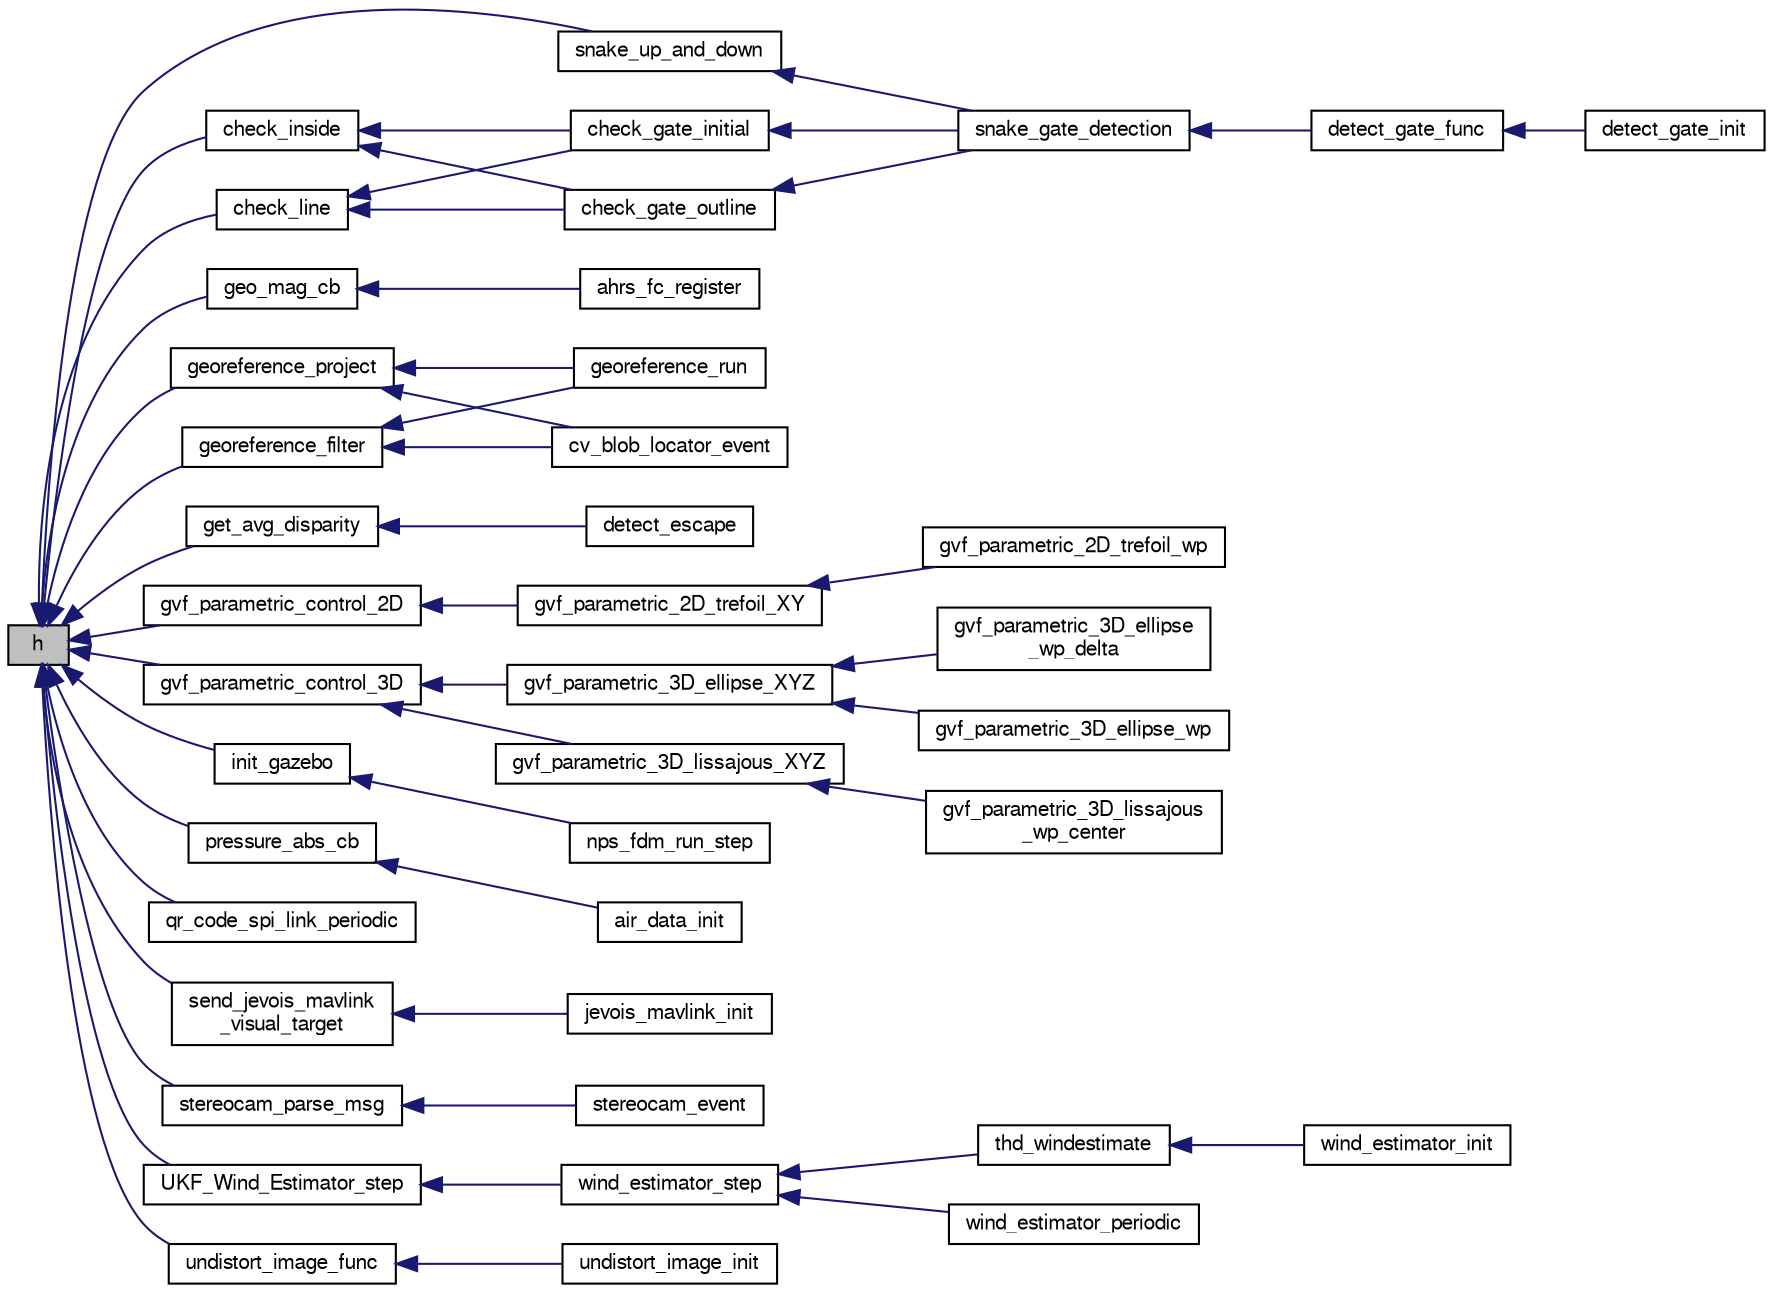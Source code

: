 digraph "h"
{
  edge [fontname="FreeSans",fontsize="10",labelfontname="FreeSans",labelfontsize="10"];
  node [fontname="FreeSans",fontsize="10",shape=record];
  rankdir="LR";
  Node1 [label="h",height=0.2,width=0.4,color="black", fillcolor="grey75", style="filled", fontcolor="black"];
  Node1 -> Node2 [dir="back",color="midnightblue",fontsize="10",style="solid",fontname="FreeSans"];
  Node2 [label="check_inside",height=0.2,width=0.4,color="black", fillcolor="white", style="filled",URL="$snake__gate__detection_8h.html#ad427f2f71b35a1c9cfddeda6016eadbf"];
  Node2 -> Node3 [dir="back",color="midnightblue",fontsize="10",style="solid",fontname="FreeSans"];
  Node3 [label="check_gate_initial",height=0.2,width=0.4,color="black", fillcolor="white", style="filled",URL="$snake__gate__detection_8h.html#a73abc8b369efb049abd410dc504e441d",tooltip="Check the outline and the center of the gate. "];
  Node3 -> Node4 [dir="back",color="midnightblue",fontsize="10",style="solid",fontname="FreeSans"];
  Node4 [label="snake_gate_detection",height=0.2,width=0.4,color="black", fillcolor="white", style="filled",URL="$snake__gate__detection_8h.html#a6f4b4ad6fe02036ec21c3ad960c041bd",tooltip="Run snake gate detection on an image. "];
  Node4 -> Node5 [dir="back",color="midnightblue",fontsize="10",style="solid",fontname="FreeSans"];
  Node5 [label="detect_gate_func",height=0.2,width=0.4,color="black", fillcolor="white", style="filled",URL="$detect__gate_8c.html#a33f5e6c0b684ec61feb65db935e01ff9"];
  Node5 -> Node6 [dir="back",color="midnightblue",fontsize="10",style="solid",fontname="FreeSans"];
  Node6 [label="detect_gate_init",height=0.2,width=0.4,color="black", fillcolor="white", style="filled",URL="$detect__gate_8h.html#afad85937ed43b1d2963bec59f0031ec1"];
  Node2 -> Node7 [dir="back",color="midnightblue",fontsize="10",style="solid",fontname="FreeSans"];
  Node7 [label="check_gate_outline",height=0.2,width=0.4,color="black", fillcolor="white", style="filled",URL="$snake__gate__detection_8h.html#ace002ac27557c54636e18910bbf442b8",tooltip="Check only the outline of the gate. "];
  Node7 -> Node4 [dir="back",color="midnightblue",fontsize="10",style="solid",fontname="FreeSans"];
  Node1 -> Node8 [dir="back",color="midnightblue",fontsize="10",style="solid",fontname="FreeSans"];
  Node8 [label="check_line",height=0.2,width=0.4,color="black", fillcolor="white", style="filled",URL="$snake__gate__detection_8h.html#a4fc05622300f85dd1b71353c16923ca6",tooltip="Checks whether points on a line between two 2D-points are of a given color. "];
  Node8 -> Node3 [dir="back",color="midnightblue",fontsize="10",style="solid",fontname="FreeSans"];
  Node8 -> Node7 [dir="back",color="midnightblue",fontsize="10",style="solid",fontname="FreeSans"];
  Node1 -> Node9 [dir="back",color="midnightblue",fontsize="10",style="solid",fontname="FreeSans"];
  Node9 [label="geo_mag_cb",height=0.2,width=0.4,color="black", fillcolor="white", style="filled",URL="$ahrs__float__cmpl__wrapper_8c.html#ab4e8744a32b22245ff10f367b2b7c6b3"];
  Node9 -> Node10 [dir="back",color="midnightblue",fontsize="10",style="solid",fontname="FreeSans"];
  Node10 [label="ahrs_fc_register",height=0.2,width=0.4,color="black", fillcolor="white", style="filled",URL="$ahrs__float__cmpl__wrapper_8h.html#aa47cd2e2f95362dd732bac1f275344e0"];
  Node1 -> Node11 [dir="back",color="midnightblue",fontsize="10",style="solid",fontname="FreeSans"];
  Node11 [label="georeference_filter",height=0.2,width=0.4,color="black", fillcolor="white", style="filled",URL="$cv__georeference_8h.html#a551f2542023388240a3573ca7e223aec"];
  Node11 -> Node12 [dir="back",color="midnightblue",fontsize="10",style="solid",fontname="FreeSans"];
  Node12 [label="cv_blob_locator_event",height=0.2,width=0.4,color="black", fillcolor="white", style="filled",URL="$cv__blob__locator_8h.html#a391703403d5b9f54b9aeb1ef368be61b"];
  Node11 -> Node13 [dir="back",color="midnightblue",fontsize="10",style="solid",fontname="FreeSans"];
  Node13 [label="georeference_run",height=0.2,width=0.4,color="black", fillcolor="white", style="filled",URL="$cv__georeference_8h.html#a913d1504b4e33a803c6f5ab06721fd6b"];
  Node1 -> Node14 [dir="back",color="midnightblue",fontsize="10",style="solid",fontname="FreeSans"];
  Node14 [label="georeference_project",height=0.2,width=0.4,color="black", fillcolor="white", style="filled",URL="$cv__georeference_8h.html#a230ffda49b65d6b6963063af8ab73e00"];
  Node14 -> Node12 [dir="back",color="midnightblue",fontsize="10",style="solid",fontname="FreeSans"];
  Node14 -> Node13 [dir="back",color="midnightblue",fontsize="10",style="solid",fontname="FreeSans"];
  Node1 -> Node15 [dir="back",color="midnightblue",fontsize="10",style="solid",fontname="FreeSans"];
  Node15 [label="get_avg_disparity",height=0.2,width=0.4,color="black", fillcolor="white", style="filled",URL="$detect__window_8h.html#a5e92fb9bd0ce39a8775e7e98a0a987ec"];
  Node15 -> Node16 [dir="back",color="midnightblue",fontsize="10",style="solid",fontname="FreeSans"];
  Node16 [label="detect_escape",height=0.2,width=0.4,color="black", fillcolor="white", style="filled",URL="$detect__window_8h.html#afe15b8dbeece20cca4e81dd0ef0ed327"];
  Node1 -> Node17 [dir="back",color="midnightblue",fontsize="10",style="solid",fontname="FreeSans"];
  Node17 [label="gvf_parametric_control_2D",height=0.2,width=0.4,color="black", fillcolor="white", style="filled",URL="$gvf__parametric_8h.html#a0bf257db90fb490ee9a81e2b11bf4ff0"];
  Node17 -> Node18 [dir="back",color="midnightblue",fontsize="10",style="solid",fontname="FreeSans"];
  Node18 [label="gvf_parametric_2D_trefoil_XY",height=0.2,width=0.4,color="black", fillcolor="white", style="filled",URL="$gvf__parametric_8h.html#a6c8f08d6af72cdf0464bb4e5d045e468",tooltip="2D TRAJECTORIES "];
  Node18 -> Node19 [dir="back",color="midnightblue",fontsize="10",style="solid",fontname="FreeSans"];
  Node19 [label="gvf_parametric_2D_trefoil_wp",height=0.2,width=0.4,color="black", fillcolor="white", style="filled",URL="$gvf__parametric_8h.html#a6588257572edece7320c5bf24724e6c0"];
  Node1 -> Node20 [dir="back",color="midnightblue",fontsize="10",style="solid",fontname="FreeSans"];
  Node20 [label="gvf_parametric_control_3D",height=0.2,width=0.4,color="black", fillcolor="white", style="filled",URL="$gvf__parametric_8h.html#a03440442b6ccf59e11311446f386186e"];
  Node20 -> Node21 [dir="back",color="midnightblue",fontsize="10",style="solid",fontname="FreeSans"];
  Node21 [label="gvf_parametric_3D_ellipse_XYZ",height=0.2,width=0.4,color="black", fillcolor="white", style="filled",URL="$gvf__parametric_8h.html#a3ecdfd7486513cfba5c123d182dd2dde",tooltip="3D TRAJECTORIES "];
  Node21 -> Node22 [dir="back",color="midnightblue",fontsize="10",style="solid",fontname="FreeSans"];
  Node22 [label="gvf_parametric_3D_ellipse_wp",height=0.2,width=0.4,color="black", fillcolor="white", style="filled",URL="$gvf__parametric_8h.html#af24c780f81bd34eb0f06acdded52c7e0"];
  Node21 -> Node23 [dir="back",color="midnightblue",fontsize="10",style="solid",fontname="FreeSans"];
  Node23 [label="gvf_parametric_3D_ellipse\l_wp_delta",height=0.2,width=0.4,color="black", fillcolor="white", style="filled",URL="$gvf__parametric_8h.html#a9b703b59085a16acba13dc977f566358"];
  Node20 -> Node24 [dir="back",color="midnightblue",fontsize="10",style="solid",fontname="FreeSans"];
  Node24 [label="gvf_parametric_3D_lissajous_XYZ",height=0.2,width=0.4,color="black", fillcolor="white", style="filled",URL="$gvf__parametric_8h.html#a7746ba6a61f5a79b67c61fe1abca8fce"];
  Node24 -> Node25 [dir="back",color="midnightblue",fontsize="10",style="solid",fontname="FreeSans"];
  Node25 [label="gvf_parametric_3D_lissajous\l_wp_center",height=0.2,width=0.4,color="black", fillcolor="white", style="filled",URL="$gvf__parametric_8h.html#aa62b8ff08aed6094834c4a7f495ba3b5"];
  Node1 -> Node26 [dir="back",color="midnightblue",fontsize="10",style="solid",fontname="FreeSans"];
  Node26 [label="init_gazebo",height=0.2,width=0.4,color="black", fillcolor="white", style="filled",URL="$nps__fdm__gazebo_8cpp.html#acf1b27b2902f5682b920ee9420619a10",tooltip="Set up a Gazebo server. "];
  Node26 -> Node27 [dir="back",color="midnightblue",fontsize="10",style="solid",fontname="FreeSans"];
  Node27 [label="nps_fdm_run_step",height=0.2,width=0.4,color="black", fillcolor="white", style="filled",URL="$nps__fdm__gazebo_8cpp.html#a24746b271a6ab9bdeb9bca0b29be61bf",tooltip="Update the simulation state. "];
  Node1 -> Node28 [dir="back",color="midnightblue",fontsize="10",style="solid",fontname="FreeSans"];
  Node28 [label="pressure_abs_cb",height=0.2,width=0.4,color="black", fillcolor="white", style="filled",URL="$air__data_8c.html#aca0d080f4ac927cd0096741f520e68bf"];
  Node28 -> Node29 [dir="back",color="midnightblue",fontsize="10",style="solid",fontname="FreeSans"];
  Node29 [label="air_data_init",height=0.2,width=0.4,color="black", fillcolor="white", style="filled",URL="$air__data_8h.html#adf7b25090f4cb33d35ccfbc18470e0ad",tooltip="AirData initialization. "];
  Node1 -> Node30 [dir="back",color="midnightblue",fontsize="10",style="solid",fontname="FreeSans"];
  Node30 [label="qr_code_spi_link_periodic",height=0.2,width=0.4,color="black", fillcolor="white", style="filled",URL="$qr__code__spi__link_8h.html#ae9d12bd06ade748707f69958324c82f3"];
  Node1 -> Node31 [dir="back",color="midnightblue",fontsize="10",style="solid",fontname="FreeSans"];
  Node31 [label="send_jevois_mavlink\l_visual_target",height=0.2,width=0.4,color="black", fillcolor="white", style="filled",URL="$jevois__mavlink_8c.html#a87bfe12c051e3f83897b8c07707a9574"];
  Node31 -> Node32 [dir="back",color="midnightblue",fontsize="10",style="solid",fontname="FreeSans"];
  Node32 [label="jevois_mavlink_init",height=0.2,width=0.4,color="black", fillcolor="white", style="filled",URL="$jevois__mavlink_8h.html#a3deb6a4c7ca666dceb2ec5fe2d3b9b89"];
  Node1 -> Node33 [dir="back",color="midnightblue",fontsize="10",style="solid",fontname="FreeSans"];
  Node33 [label="snake_up_and_down",height=0.2,width=0.4,color="black", fillcolor="white", style="filled",URL="$snake__gate__detection_8h.html#ac1ed4c7026af2f6090d0098ea9276559",tooltip="The actual snaking. "];
  Node33 -> Node4 [dir="back",color="midnightblue",fontsize="10",style="solid",fontname="FreeSans"];
  Node1 -> Node34 [dir="back",color="midnightblue",fontsize="10",style="solid",fontname="FreeSans"];
  Node34 [label="stereocam_parse_msg",height=0.2,width=0.4,color="black", fillcolor="white", style="filled",URL="$stereocam_8c.html#a94fa0136a9ee836602da3816c515ed1f"];
  Node34 -> Node35 [dir="back",color="midnightblue",fontsize="10",style="solid",fontname="FreeSans"];
  Node35 [label="stereocam_event",height=0.2,width=0.4,color="black", fillcolor="white", style="filled",URL="$stereocam_8h.html#a95bf6b29adccc637ae2d86539a211d28"];
  Node1 -> Node36 [dir="back",color="midnightblue",fontsize="10",style="solid",fontname="FreeSans"];
  Node36 [label="UKF_Wind_Estimator_step",height=0.2,width=0.4,color="black", fillcolor="white", style="filled",URL="$UKF__Wind__Estimator_8h.html#ace2249208dcb95cf298d03ea903f34b1"];
  Node36 -> Node37 [dir="back",color="midnightblue",fontsize="10",style="solid",fontname="FreeSans"];
  Node37 [label="wind_estimator_step",height=0.2,width=0.4,color="black", fillcolor="white", style="filled",URL="$wind__estimator_8c.html#a9625948d6ba7c62cb2603ce28bfb5d56"];
  Node37 -> Node38 [dir="back",color="midnightblue",fontsize="10",style="solid",fontname="FreeSans"];
  Node38 [label="wind_estimator_periodic",height=0.2,width=0.4,color="black", fillcolor="white", style="filled",URL="$wind__estimator_8h.html#a0a4f52d63873704d3581f69f44d71751"];
  Node37 -> Node39 [dir="back",color="midnightblue",fontsize="10",style="solid",fontname="FreeSans"];
  Node39 [label="thd_windestimate",height=0.2,width=0.4,color="black", fillcolor="white", style="filled",URL="$wind__estimator_8c.html#a6952c23304a7c54b622c76cc1c70c6c9"];
  Node39 -> Node40 [dir="back",color="midnightblue",fontsize="10",style="solid",fontname="FreeSans"];
  Node40 [label="wind_estimator_init",height=0.2,width=0.4,color="black", fillcolor="white", style="filled",URL="$wind__estimator_8h.html#aeba75f12b0ae0a57b4269345a348e779"];
  Node1 -> Node41 [dir="back",color="midnightblue",fontsize="10",style="solid",fontname="FreeSans"];
  Node41 [label="undistort_image_func",height=0.2,width=0.4,color="black", fillcolor="white", style="filled",URL="$undistort__image_8c.html#a2cd16878ee59ab414a6efac1f717f060"];
  Node41 -> Node42 [dir="back",color="midnightblue",fontsize="10",style="solid",fontname="FreeSans"];
  Node42 [label="undistort_image_init",height=0.2,width=0.4,color="black", fillcolor="white", style="filled",URL="$undistort__image_8h.html#a2fe19ff135bf0c4edca40d4f630b973f"];
}
